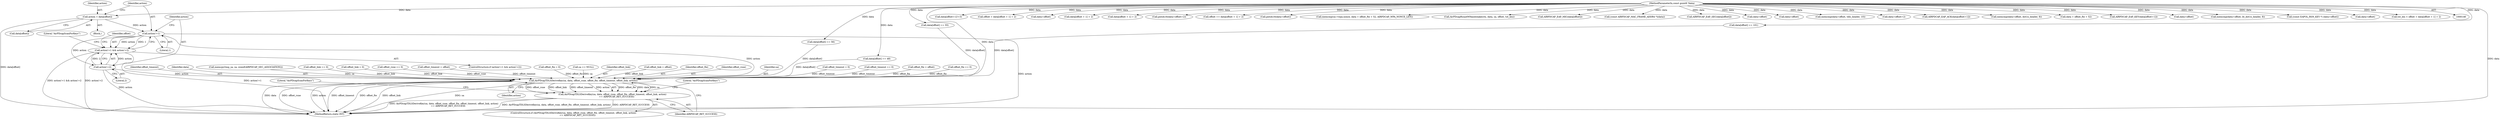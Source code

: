 digraph "0_wireshark_9b0b20b8d5f8c9f7839d58ff6c5900f7e19283b4@array" {
"1000501" [label="(Call,action = data[offset])"];
"1000148" [label="(MethodParameterIn,const guint8 *data)"];
"1000508" [label="(Call,action!=1)"];
"1000507" [label="(Call,action!=1 && action!=2)"];
"1000511" [label="(Call,action!=2)"];
"1000755" [label="(Call,AirPDcapTDLSDeriveKey(sa, data, offset_rsne, offset_fte, offset_timeout, offset_link, action))"];
"1000754" [label="(Call,AirPDcapTDLSDeriveKey(sa, data, offset_rsne, offset_fte, offset_timeout, offset_link, action)\n            == AIRPDCAP_RET_SUCCESS)"];
"1000204" [label="(Call,data[offset+1]!=3)"];
"1000753" [label="(ControlStructure,if (AirPDcapTDLSDeriveKey(sa, data, offset_rsne, offset_fte, offset_timeout, offset_link, action)\n            == AIRPDCAP_RET_SUCCESS))"];
"1000596" [label="(Call,offset + data[offset + 1] + 2)"];
"1000526" [label="(Call,data+offset)"];
"1000761" [label="(Identifier,offset_link)"];
"1000610" [label="(Call,data[offset + 1] + 2)"];
"1000758" [label="(Identifier,offset_rsne)"];
"1000598" [label="(Call,data[offset + 1] + 2)"];
"1000756" [label="(Identifier,sa)"];
"1000491" [label="(Call,offset_timeout = 0)"];
"1000220" [label="(Call,pntoh16(data+offset+2))"];
"1000584" [label="(Call,data[offset] == 101)"];
"1000573" [label="(Call,data[offset] == 56)"];
"1000507" [label="(Call,action!=1 && action!=2)"];
"1000627" [label="(Call,offset_timeout == 0)"];
"1000608" [label="(Call,offset += data[offset + 1] + 2)"];
"1000568" [label="(Call,offset_fte = offset)"];
"1000525" [label="(Call,pntoh16(data+offset))"];
"1000509" [label="(Identifier,action)"];
"1000623" [label="(Call,offset_fte == 0)"];
"1000714" [label="(Call,memcmp(sa->wpa.nonce, data + offset_fte + 52, AIRPDCAP_WPA_NONCE_LEN))"];
"1000760" [label="(Identifier,offset_timeout)"];
"1000513" [label="(Literal,2)"];
"1000757" [label="(Identifier,data)"];
"1000503" [label="(Call,data[offset])"];
"1000292" [label="(Call,AirPDcapRsna4WHandshake(ctx, data, sa, offset, tot_len))"];
"1000508" [label="(Call,action!=1)"];
"1000335" [label="(Call,AIRPDCAP_EAP_MIC(data[offset]))"];
"1000377" [label="(Call,(const AIRPDCAP_MAC_FRAME_ADDR4 *)(data))"];
"1000755" [label="(Call,AirPDcapTDLSDeriveKey(sa, data, offset_rsne, offset_fte, offset_timeout, offset_link, action))"];
"1000754" [label="(Call,AirPDcapTDLSDeriveKey(sa, data, offset_rsne, offset_fte, offset_timeout, offset_link, action)\n            == AIRPDCAP_RET_SUCCESS)"];
"1000738" [label="(Call,memcpy(tmp_sa, sa, sizeof(AIRPDCAP_SEC_ASSOCIATION)))"];
"1000630" [label="(Call,offset_link == 0)"];
"1000776" [label="(Literal,\"AirPDcapScanForKeys\")"];
"1000341" [label="(Call,AIRPDCAP_EAP_SEC(data[offset]))"];
"1000510" [label="(Literal,1)"];
"1000248" [label="(Call,data+offset)"];
"1000501" [label="(Call,action = data[offset])"];
"1000189" [label="(Call,data+offset)"];
"1000466" [label="(Call,memcmp(data+offset, tdls_header, 10))"];
"1000762" [label="(Identifier,action)"];
"1000487" [label="(Call,offset_link = 0)"];
"1000619" [label="(Call,offset_rsne == 0)"];
"1000579" [label="(Call,offset_timeout = offset)"];
"1000221" [label="(Call,data+offset+2)"];
"1000473" [label="(Block,)"];
"1000326" [label="(Call,AIRPDCAP_EAP_ACK(data[offset+1]))"];
"1000516" [label="(Literal,\"AirPDcapScanForKeys\")"];
"1000522" [label="(Identifier,offset)"];
"1000483" [label="(Call,offset_fte = 0)"];
"1000763" [label="(Identifier,AIRPDCAP_RET_SUCCESS)"];
"1000502" [label="(Identifier,action)"];
"1000148" [label="(MethodParameterIn,const guint8 *data)"];
"1000180" [label="(Call,memcmp(data+offset, dot1x_header, 8))"];
"1000551" [label="(Call,data[offset] == 48)"];
"1000701" [label="(Call,sa == NULL)"];
"1000511" [label="(Call,action!=2)"];
"1000720" [label="(Call,data + offset_fte + 52)"];
"1000317" [label="(Call,AIRPDCAP_EAP_KEY(data[offset+1]))"];
"1000467" [label="(Call,data+offset)"];
"1000188" [label="(Call,memcmp(data+offset, bt_dot1x_header, 8))"];
"1000779" [label="(MethodReturn,static INT)"];
"1000246" [label="(Call,(const EAPOL_RSN_KEY *) (data+offset))"];
"1000562" [label="(Call,data[offset] == 55)"];
"1000506" [label="(ControlStructure,if (action!=1 && action!=2))"];
"1000181" [label="(Call,data+offset)"];
"1000594" [label="(Call,tot_len < offset + data[offset + 1] + 2)"];
"1000590" [label="(Call,offset_link = offset)"];
"1000512" [label="(Identifier,action)"];
"1000759" [label="(Identifier,offset_fte)"];
"1000766" [label="(Literal,\"AirPDcapScanForKeys\")"];
"1000501" -> "1000473"  [label="AST: "];
"1000501" -> "1000503"  [label="CFG: "];
"1000502" -> "1000501"  [label="AST: "];
"1000503" -> "1000501"  [label="AST: "];
"1000509" -> "1000501"  [label="CFG: "];
"1000501" -> "1000779"  [label="DDG: data[offset]"];
"1000148" -> "1000501"  [label="DDG: data"];
"1000501" -> "1000508"  [label="DDG: action"];
"1000148" -> "1000146"  [label="AST: "];
"1000148" -> "1000779"  [label="DDG: data"];
"1000148" -> "1000180"  [label="DDG: data"];
"1000148" -> "1000181"  [label="DDG: data"];
"1000148" -> "1000188"  [label="DDG: data"];
"1000148" -> "1000189"  [label="DDG: data"];
"1000148" -> "1000204"  [label="DDG: data"];
"1000148" -> "1000220"  [label="DDG: data"];
"1000148" -> "1000221"  [label="DDG: data"];
"1000148" -> "1000246"  [label="DDG: data"];
"1000148" -> "1000248"  [label="DDG: data"];
"1000148" -> "1000292"  [label="DDG: data"];
"1000148" -> "1000317"  [label="DDG: data"];
"1000148" -> "1000326"  [label="DDG: data"];
"1000148" -> "1000335"  [label="DDG: data"];
"1000148" -> "1000341"  [label="DDG: data"];
"1000148" -> "1000377"  [label="DDG: data"];
"1000148" -> "1000466"  [label="DDG: data"];
"1000148" -> "1000467"  [label="DDG: data"];
"1000148" -> "1000525"  [label="DDG: data"];
"1000148" -> "1000526"  [label="DDG: data"];
"1000148" -> "1000551"  [label="DDG: data"];
"1000148" -> "1000562"  [label="DDG: data"];
"1000148" -> "1000573"  [label="DDG: data"];
"1000148" -> "1000584"  [label="DDG: data"];
"1000148" -> "1000594"  [label="DDG: data"];
"1000148" -> "1000596"  [label="DDG: data"];
"1000148" -> "1000598"  [label="DDG: data"];
"1000148" -> "1000608"  [label="DDG: data"];
"1000148" -> "1000610"  [label="DDG: data"];
"1000148" -> "1000714"  [label="DDG: data"];
"1000148" -> "1000720"  [label="DDG: data"];
"1000148" -> "1000755"  [label="DDG: data"];
"1000508" -> "1000507"  [label="AST: "];
"1000508" -> "1000510"  [label="CFG: "];
"1000509" -> "1000508"  [label="AST: "];
"1000510" -> "1000508"  [label="AST: "];
"1000512" -> "1000508"  [label="CFG: "];
"1000507" -> "1000508"  [label="CFG: "];
"1000508" -> "1000779"  [label="DDG: action"];
"1000508" -> "1000507"  [label="DDG: action"];
"1000508" -> "1000507"  [label="DDG: 1"];
"1000508" -> "1000511"  [label="DDG: action"];
"1000508" -> "1000755"  [label="DDG: action"];
"1000507" -> "1000506"  [label="AST: "];
"1000507" -> "1000511"  [label="CFG: "];
"1000511" -> "1000507"  [label="AST: "];
"1000516" -> "1000507"  [label="CFG: "];
"1000522" -> "1000507"  [label="CFG: "];
"1000507" -> "1000779"  [label="DDG: action!=1 && action!=2"];
"1000507" -> "1000779"  [label="DDG: action!=2"];
"1000507" -> "1000779"  [label="DDG: action!=1"];
"1000511" -> "1000507"  [label="DDG: action"];
"1000511" -> "1000507"  [label="DDG: 2"];
"1000511" -> "1000513"  [label="CFG: "];
"1000512" -> "1000511"  [label="AST: "];
"1000513" -> "1000511"  [label="AST: "];
"1000511" -> "1000779"  [label="DDG: action"];
"1000511" -> "1000755"  [label="DDG: action"];
"1000755" -> "1000754"  [label="AST: "];
"1000755" -> "1000762"  [label="CFG: "];
"1000756" -> "1000755"  [label="AST: "];
"1000757" -> "1000755"  [label="AST: "];
"1000758" -> "1000755"  [label="AST: "];
"1000759" -> "1000755"  [label="AST: "];
"1000760" -> "1000755"  [label="AST: "];
"1000761" -> "1000755"  [label="AST: "];
"1000762" -> "1000755"  [label="AST: "];
"1000763" -> "1000755"  [label="CFG: "];
"1000755" -> "1000779"  [label="DDG: data"];
"1000755" -> "1000779"  [label="DDG: offset_rsne"];
"1000755" -> "1000779"  [label="DDG: action"];
"1000755" -> "1000779"  [label="DDG: offset_timeout"];
"1000755" -> "1000779"  [label="DDG: offset_fte"];
"1000755" -> "1000779"  [label="DDG: offset_link"];
"1000755" -> "1000779"  [label="DDG: sa"];
"1000755" -> "1000754"  [label="DDG: offset_fte"];
"1000755" -> "1000754"  [label="DDG: data"];
"1000755" -> "1000754"  [label="DDG: sa"];
"1000755" -> "1000754"  [label="DDG: offset_rsne"];
"1000755" -> "1000754"  [label="DDG: offset_link"];
"1000755" -> "1000754"  [label="DDG: offset_timeout"];
"1000755" -> "1000754"  [label="DDG: action"];
"1000738" -> "1000755"  [label="DDG: sa"];
"1000701" -> "1000755"  [label="DDG: sa"];
"1000562" -> "1000755"  [label="DDG: data[offset]"];
"1000551" -> "1000755"  [label="DDG: data[offset]"];
"1000584" -> "1000755"  [label="DDG: data[offset]"];
"1000573" -> "1000755"  [label="DDG: data[offset]"];
"1000619" -> "1000755"  [label="DDG: offset_rsne"];
"1000568" -> "1000755"  [label="DDG: offset_fte"];
"1000623" -> "1000755"  [label="DDG: offset_fte"];
"1000483" -> "1000755"  [label="DDG: offset_fte"];
"1000579" -> "1000755"  [label="DDG: offset_timeout"];
"1000627" -> "1000755"  [label="DDG: offset_timeout"];
"1000491" -> "1000755"  [label="DDG: offset_timeout"];
"1000487" -> "1000755"  [label="DDG: offset_link"];
"1000630" -> "1000755"  [label="DDG: offset_link"];
"1000590" -> "1000755"  [label="DDG: offset_link"];
"1000754" -> "1000753"  [label="AST: "];
"1000754" -> "1000763"  [label="CFG: "];
"1000763" -> "1000754"  [label="AST: "];
"1000766" -> "1000754"  [label="CFG: "];
"1000776" -> "1000754"  [label="CFG: "];
"1000754" -> "1000779"  [label="DDG: AirPDcapTDLSDeriveKey(sa, data, offset_rsne, offset_fte, offset_timeout, offset_link, action)\n            == AIRPDCAP_RET_SUCCESS"];
"1000754" -> "1000779"  [label="DDG: AirPDcapTDLSDeriveKey(sa, data, offset_rsne, offset_fte, offset_timeout, offset_link, action)"];
"1000754" -> "1000779"  [label="DDG: AIRPDCAP_RET_SUCCESS"];
}
